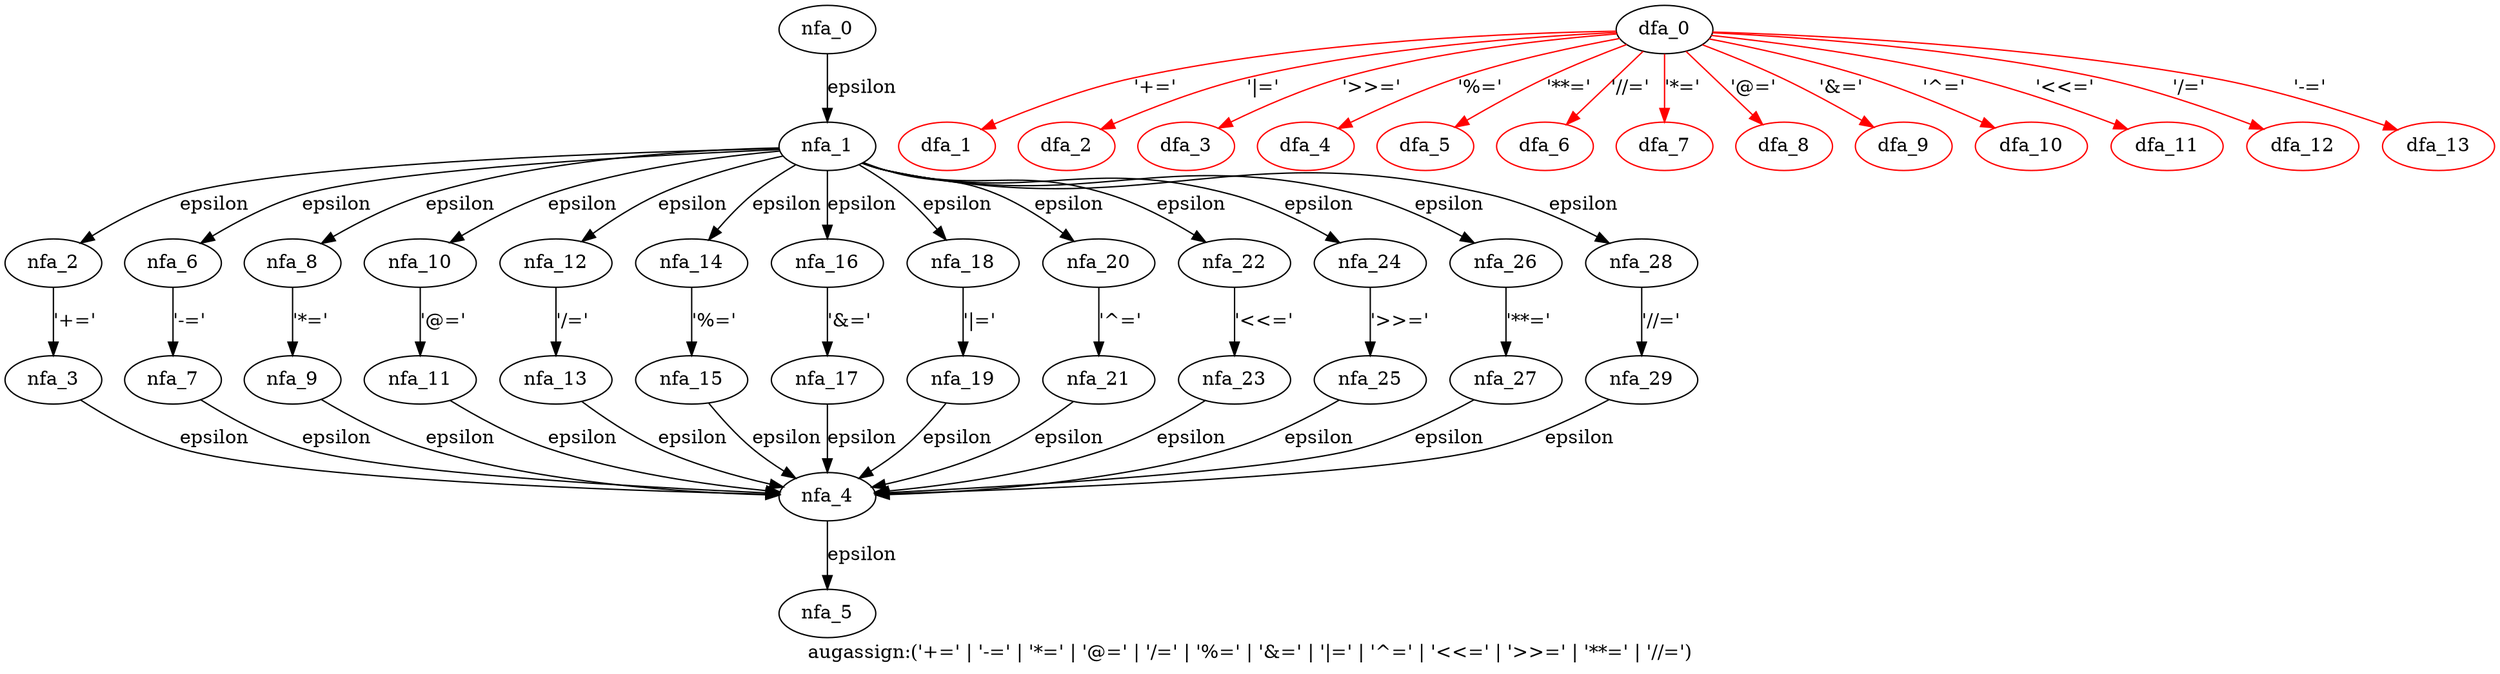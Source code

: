 digraph augassign {
 graph[label="augassign:('+=' | '-=' | '*=' | '@=' | '/=' | '%=' | '&=' | '|=' | '^=' | '<<=' | '>>=' | '**=' | '//=')"]
 subgraph augassign_nfa {
  nfa_0->nfa_1[label="epsilon"]
  nfa_1->nfa_2[label="epsilon"]
  nfa_2->nfa_3[label="'+='"]
  nfa_3->nfa_4[label="epsilon"]
  nfa_4->nfa_5[label="epsilon"]
  nfa_1->nfa_6[label="epsilon"]
  nfa_6->nfa_7[label="'-='"]
  nfa_7->nfa_4[label="epsilon"]
  nfa_1->nfa_8[label="epsilon"]
  nfa_8->nfa_9[label="'*='"]
  nfa_9->nfa_4[label="epsilon"]
  nfa_1->nfa_10[label="epsilon"]
  nfa_10->nfa_11[label="'@='"]
  nfa_11->nfa_4[label="epsilon"]
  nfa_1->nfa_12[label="epsilon"]
  nfa_12->nfa_13[label="'/='"]
  nfa_13->nfa_4[label="epsilon"]
  nfa_1->nfa_14[label="epsilon"]
  nfa_14->nfa_15[label="'%='"]
  nfa_15->nfa_4[label="epsilon"]
  nfa_1->nfa_16[label="epsilon"]
  nfa_16->nfa_17[label="'&='"]
  nfa_17->nfa_4[label="epsilon"]
  nfa_1->nfa_18[label="epsilon"]
  nfa_18->nfa_19[label="'|='"]
  nfa_19->nfa_4[label="epsilon"]
  nfa_1->nfa_20[label="epsilon"]
  nfa_20->nfa_21[label="'^='"]
  nfa_21->nfa_4[label="epsilon"]
  nfa_1->nfa_22[label="epsilon"]
  nfa_22->nfa_23[label="'<<='"]
  nfa_23->nfa_4[label="epsilon"]
  nfa_1->nfa_24[label="epsilon"]
  nfa_24->nfa_25[label="'>>='"]
  nfa_25->nfa_4[label="epsilon"]
  nfa_1->nfa_26[label="epsilon"]
  nfa_26->nfa_27[label="'**='"]
  nfa_27->nfa_4[label="epsilon"]
  nfa_1->nfa_28[label="epsilon"]
  nfa_28->nfa_29[label="'//='"]
  nfa_29->nfa_4[label="epsilon"]
  }
 subgraph augassign_dfa {
  dfa_0->dfa_1[label="'+='",color=red]
  dfa_0->dfa_2[label="'|='",color=red]
  dfa_0->dfa_3[label="'>>='",color=red]
  dfa_0->dfa_4[label="'%='",color=red]
  dfa_0->dfa_5[label="'**='",color=red]
  dfa_0->dfa_6[label="'//='",color=red]
  dfa_0->dfa_7[label="'*='",color=red]
  dfa_0->dfa_8[label="'@='",color=red]
  dfa_0->dfa_9[label="'&='",color=red]
  dfa_0->dfa_10[label="'^='",color=red]
  dfa_0->dfa_11[label="'<<='",color=red]
  dfa_0->dfa_12[label="'/='",color=red]
  dfa_0->dfa_13[label="'-='",color=red]
  dfa_1[color=red]
  dfa_2[color=red]
  dfa_3[color=red]
  dfa_4[color=red]
  dfa_5[color=red]
  dfa_6[color=red]
  dfa_7[color=red]
  dfa_8[color=red]
  dfa_9[color=red]
  dfa_10[color=red]
  dfa_11[color=red]
  dfa_12[color=red]
  dfa_13[color=red]
  }
}
